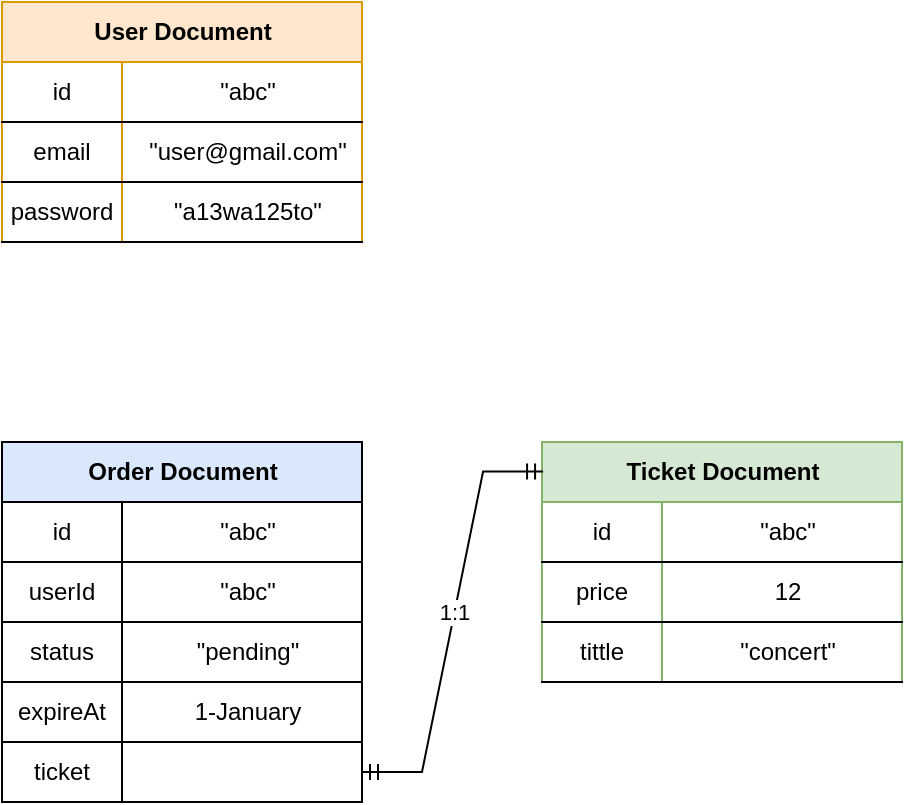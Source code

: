 <mxfile version="27.0.6">
  <diagram name="Page-1" id="NHBFQgt2syjvTIHRZzwB">
    <mxGraphModel dx="701" dy="1559" grid="1" gridSize="10" guides="1" tooltips="1" connect="1" arrows="1" fold="1" page="1" pageScale="1" pageWidth="850" pageHeight="1100" math="0" shadow="0">
      <root>
        <mxCell id="0" />
        <mxCell id="1" parent="0" />
        <mxCell id="JYRjsJSQMyFBk_tL5Sza-23" value="Ticket Document" style="shape=table;startSize=30;container=1;collapsible=1;childLayout=tableLayout;fixedRows=1;rowLines=0;fontStyle=1;align=center;resizeLast=1;html=1;swimlaneFillColor=default;strokeColor=#82b366;fillColor=#d5e8d4;" vertex="1" parent="1">
          <mxGeometry x="560" y="130" width="180" height="120" as="geometry">
            <mxRectangle x="290" y="130" width="70" height="30" as="alternateBounds" />
          </mxGeometry>
        </mxCell>
        <mxCell id="JYRjsJSQMyFBk_tL5Sza-48" style="shape=tableRow;horizontal=0;startSize=0;swimlaneHead=0;swimlaneBody=0;fillColor=none;collapsible=0;dropTarget=0;points=[[0,0.5],[1,0.5]];portConstraint=eastwest;top=0;left=0;right=0;bottom=0;align=center;" vertex="1" parent="JYRjsJSQMyFBk_tL5Sza-23">
          <mxGeometry y="30" width="180" height="30" as="geometry" />
        </mxCell>
        <mxCell id="JYRjsJSQMyFBk_tL5Sza-49" value="id" style="shape=partialRectangle;connectable=0;fillColor=none;top=0;left=0;bottom=1;right=0;editable=1;overflow=hidden;whiteSpace=wrap;html=1;align=center;" vertex="1" parent="JYRjsJSQMyFBk_tL5Sza-48">
          <mxGeometry width="60" height="30" as="geometry">
            <mxRectangle width="60" height="30" as="alternateBounds" />
          </mxGeometry>
        </mxCell>
        <mxCell id="JYRjsJSQMyFBk_tL5Sza-50" value="&quot;abc&quot;" style="shape=partialRectangle;connectable=0;fillColor=none;top=0;left=0;bottom=1;right=0;align=center;spacingLeft=6;overflow=hidden;whiteSpace=wrap;html=1;" vertex="1" parent="JYRjsJSQMyFBk_tL5Sza-48">
          <mxGeometry x="60" width="120" height="30" as="geometry">
            <mxRectangle width="120" height="30" as="alternateBounds" />
          </mxGeometry>
        </mxCell>
        <mxCell id="JYRjsJSQMyFBk_tL5Sza-27" value="" style="shape=tableRow;horizontal=0;startSize=0;swimlaneHead=0;swimlaneBody=0;fillColor=none;collapsible=0;dropTarget=0;points=[[0,0.5],[1,0.5]];portConstraint=eastwest;top=0;left=0;right=0;bottom=1;align=center;" vertex="1" parent="JYRjsJSQMyFBk_tL5Sza-23">
          <mxGeometry y="60" width="180" height="30" as="geometry" />
        </mxCell>
        <mxCell id="JYRjsJSQMyFBk_tL5Sza-28" value="price" style="shape=partialRectangle;connectable=0;fillColor=none;top=0;left=0;bottom=1;right=0;editable=1;overflow=hidden;whiteSpace=wrap;html=1;align=center;" vertex="1" parent="JYRjsJSQMyFBk_tL5Sza-27">
          <mxGeometry width="60" height="30" as="geometry">
            <mxRectangle width="60" height="30" as="alternateBounds" />
          </mxGeometry>
        </mxCell>
        <mxCell id="JYRjsJSQMyFBk_tL5Sza-29" value="12" style="shape=partialRectangle;connectable=0;fillColor=none;top=0;left=0;bottom=1;right=0;align=center;spacingLeft=6;overflow=hidden;whiteSpace=wrap;html=1;" vertex="1" parent="JYRjsJSQMyFBk_tL5Sza-27">
          <mxGeometry x="60" width="120" height="30" as="geometry">
            <mxRectangle width="120" height="30" as="alternateBounds" />
          </mxGeometry>
        </mxCell>
        <mxCell id="JYRjsJSQMyFBk_tL5Sza-30" value="" style="shape=tableRow;horizontal=0;startSize=0;swimlaneHead=0;swimlaneBody=0;fillColor=none;collapsible=0;dropTarget=0;points=[[0,0.5],[1,0.5]];portConstraint=eastwest;top=0;left=0;right=0;bottom=1;align=center;" vertex="1" parent="JYRjsJSQMyFBk_tL5Sza-23">
          <mxGeometry y="90" width="180" height="30" as="geometry" />
        </mxCell>
        <mxCell id="JYRjsJSQMyFBk_tL5Sza-31" value="tittle" style="shape=partialRectangle;connectable=0;fillColor=none;top=0;left=0;bottom=1;right=0;editable=1;overflow=hidden;whiteSpace=wrap;html=1;align=center;" vertex="1" parent="JYRjsJSQMyFBk_tL5Sza-30">
          <mxGeometry width="60" height="30" as="geometry">
            <mxRectangle width="60" height="30" as="alternateBounds" />
          </mxGeometry>
        </mxCell>
        <mxCell id="JYRjsJSQMyFBk_tL5Sza-32" value="&quot;concert&quot;" style="shape=partialRectangle;connectable=0;fillColor=none;top=0;left=0;bottom=1;right=0;align=center;spacingLeft=6;overflow=hidden;whiteSpace=wrap;html=1;" vertex="1" parent="JYRjsJSQMyFBk_tL5Sza-30">
          <mxGeometry x="60" width="120" height="30" as="geometry">
            <mxRectangle width="120" height="30" as="alternateBounds" />
          </mxGeometry>
        </mxCell>
        <mxCell id="JYRjsJSQMyFBk_tL5Sza-1" value="Order Document" style="shape=table;startSize=30;container=1;collapsible=1;childLayout=tableLayout;fixedRows=1;rowLines=0;fontStyle=1;align=center;resizeLast=1;html=1;swimlaneFillColor=default;strokeColor=default;fillColor=#dae8fc;" vertex="1" parent="1">
          <mxGeometry x="290" y="130" width="180" height="180" as="geometry">
            <mxRectangle x="290" y="130" width="70" height="30" as="alternateBounds" />
          </mxGeometry>
        </mxCell>
        <mxCell id="JYRjsJSQMyFBk_tL5Sza-44" style="shape=tableRow;horizontal=0;startSize=0;swimlaneHead=0;swimlaneBody=0;fillColor=none;collapsible=0;dropTarget=0;points=[[0,0.5],[1,0.5]];portConstraint=eastwest;top=0;left=0;right=0;bottom=1;align=center;" vertex="1" parent="JYRjsJSQMyFBk_tL5Sza-1">
          <mxGeometry y="30" width="180" height="30" as="geometry" />
        </mxCell>
        <mxCell id="JYRjsJSQMyFBk_tL5Sza-45" value="id" style="shape=partialRectangle;connectable=0;fillColor=none;top=0;left=0;bottom=1;right=0;editable=1;overflow=hidden;whiteSpace=wrap;html=1;align=center;" vertex="1" parent="JYRjsJSQMyFBk_tL5Sza-44">
          <mxGeometry width="60" height="30" as="geometry">
            <mxRectangle width="60" height="30" as="alternateBounds" />
          </mxGeometry>
        </mxCell>
        <mxCell id="JYRjsJSQMyFBk_tL5Sza-46" value="&quot;abc&quot;" style="shape=partialRectangle;connectable=0;fillColor=none;top=0;left=0;bottom=1;right=0;align=center;spacingLeft=6;overflow=hidden;whiteSpace=wrap;html=1;shadow=0;" vertex="1" parent="JYRjsJSQMyFBk_tL5Sza-44">
          <mxGeometry x="60" width="120" height="30" as="geometry">
            <mxRectangle width="120" height="30" as="alternateBounds" />
          </mxGeometry>
        </mxCell>
        <mxCell id="JYRjsJSQMyFBk_tL5Sza-5" value="" style="shape=tableRow;horizontal=0;startSize=0;swimlaneHead=0;swimlaneBody=0;fillColor=none;collapsible=0;dropTarget=0;points=[[0,0.5],[1,0.5]];portConstraint=eastwest;top=0;left=0;right=0;bottom=1;align=center;" vertex="1" parent="JYRjsJSQMyFBk_tL5Sza-1">
          <mxGeometry y="60" width="180" height="30" as="geometry" />
        </mxCell>
        <mxCell id="JYRjsJSQMyFBk_tL5Sza-6" value="userId" style="shape=partialRectangle;connectable=0;fillColor=none;top=0;left=0;bottom=1;right=0;editable=1;overflow=hidden;whiteSpace=wrap;html=1;align=center;" vertex="1" parent="JYRjsJSQMyFBk_tL5Sza-5">
          <mxGeometry width="60" height="30" as="geometry">
            <mxRectangle width="60" height="30" as="alternateBounds" />
          </mxGeometry>
        </mxCell>
        <mxCell id="JYRjsJSQMyFBk_tL5Sza-7" value="&quot;abc&quot;" style="shape=partialRectangle;connectable=0;fillColor=none;top=0;left=0;bottom=1;right=0;align=center;spacingLeft=6;overflow=hidden;whiteSpace=wrap;html=1;" vertex="1" parent="JYRjsJSQMyFBk_tL5Sza-5">
          <mxGeometry x="60" width="120" height="30" as="geometry">
            <mxRectangle width="120" height="30" as="alternateBounds" />
          </mxGeometry>
        </mxCell>
        <mxCell id="JYRjsJSQMyFBk_tL5Sza-8" value="" style="shape=tableRow;horizontal=0;startSize=0;swimlaneHead=0;swimlaneBody=0;fillColor=none;collapsible=0;dropTarget=0;points=[[0,0.5],[1,0.5]];portConstraint=eastwest;top=0;left=0;right=0;bottom=1;align=center;" vertex="1" parent="JYRjsJSQMyFBk_tL5Sza-1">
          <mxGeometry y="90" width="180" height="30" as="geometry" />
        </mxCell>
        <mxCell id="JYRjsJSQMyFBk_tL5Sza-9" value="status" style="shape=partialRectangle;connectable=0;fillColor=none;top=0;left=0;bottom=1;right=0;editable=1;overflow=hidden;whiteSpace=wrap;html=1;align=center;" vertex="1" parent="JYRjsJSQMyFBk_tL5Sza-8">
          <mxGeometry width="60" height="30" as="geometry">
            <mxRectangle width="60" height="30" as="alternateBounds" />
          </mxGeometry>
        </mxCell>
        <mxCell id="JYRjsJSQMyFBk_tL5Sza-10" value="&quot;pending&quot;" style="shape=partialRectangle;connectable=0;fillColor=none;top=0;left=0;bottom=1;right=0;align=center;spacingLeft=6;overflow=hidden;whiteSpace=wrap;html=1;" vertex="1" parent="JYRjsJSQMyFBk_tL5Sza-8">
          <mxGeometry x="60" width="120" height="30" as="geometry">
            <mxRectangle width="120" height="30" as="alternateBounds" />
          </mxGeometry>
        </mxCell>
        <mxCell id="JYRjsJSQMyFBk_tL5Sza-11" value="" style="shape=tableRow;horizontal=0;startSize=0;swimlaneHead=0;swimlaneBody=0;fillColor=none;collapsible=0;dropTarget=0;points=[[0,0.5],[1,0.5]];portConstraint=eastwest;top=0;left=0;right=0;bottom=1;align=center;" vertex="1" parent="JYRjsJSQMyFBk_tL5Sza-1">
          <mxGeometry y="120" width="180" height="30" as="geometry" />
        </mxCell>
        <mxCell id="JYRjsJSQMyFBk_tL5Sza-12" value="expireAt" style="shape=partialRectangle;connectable=0;fillColor=none;top=0;left=0;bottom=1;right=0;editable=1;overflow=hidden;whiteSpace=wrap;html=1;align=center;" vertex="1" parent="JYRjsJSQMyFBk_tL5Sza-11">
          <mxGeometry width="60" height="30" as="geometry">
            <mxRectangle width="60" height="30" as="alternateBounds" />
          </mxGeometry>
        </mxCell>
        <mxCell id="JYRjsJSQMyFBk_tL5Sza-13" value="1-January" style="shape=partialRectangle;connectable=0;fillColor=none;top=0;left=0;bottom=1;right=0;align=center;spacingLeft=6;overflow=hidden;whiteSpace=wrap;html=1;" vertex="1" parent="JYRjsJSQMyFBk_tL5Sza-11">
          <mxGeometry x="60" width="120" height="30" as="geometry">
            <mxRectangle width="120" height="30" as="alternateBounds" />
          </mxGeometry>
        </mxCell>
        <mxCell id="JYRjsJSQMyFBk_tL5Sza-20" style="shape=tableRow;horizontal=0;startSize=0;swimlaneHead=0;swimlaneBody=0;fillColor=none;collapsible=0;dropTarget=0;points=[[0,0.5],[1,0.5]];portConstraint=eastwest;top=0;left=0;right=0;bottom=1;align=center;" vertex="1" parent="JYRjsJSQMyFBk_tL5Sza-1">
          <mxGeometry y="150" width="180" height="30" as="geometry" />
        </mxCell>
        <mxCell id="JYRjsJSQMyFBk_tL5Sza-21" value="ticket" style="shape=partialRectangle;connectable=0;fillColor=none;top=0;left=0;bottom=1;right=0;editable=1;overflow=hidden;whiteSpace=wrap;html=1;align=center;" vertex="1" parent="JYRjsJSQMyFBk_tL5Sza-20">
          <mxGeometry width="60" height="30" as="geometry">
            <mxRectangle width="60" height="30" as="alternateBounds" />
          </mxGeometry>
        </mxCell>
        <mxCell id="JYRjsJSQMyFBk_tL5Sza-22" value="" style="shape=partialRectangle;connectable=0;fillColor=none;top=0;left=0;bottom=1;right=0;align=center;spacingLeft=6;overflow=hidden;whiteSpace=wrap;html=1;" vertex="1" parent="JYRjsJSQMyFBk_tL5Sza-20">
          <mxGeometry x="60" width="120" height="30" as="geometry">
            <mxRectangle width="120" height="30" as="alternateBounds" />
          </mxGeometry>
        </mxCell>
        <mxCell id="JYRjsJSQMyFBk_tL5Sza-55" value="" style="edgeStyle=entityRelationEdgeStyle;fontSize=12;html=1;endArrow=ERmandOne;startArrow=ERmandOne;rounded=0;entryX=0.003;entryY=0.123;entryDx=0;entryDy=0;entryPerimeter=0;" edge="1" parent="1" source="JYRjsJSQMyFBk_tL5Sza-20" target="JYRjsJSQMyFBk_tL5Sza-23">
          <mxGeometry width="100" height="100" relative="1" as="geometry">
            <mxPoint x="470" y="290" as="sourcePoint" />
            <mxPoint x="570" y="190" as="targetPoint" />
          </mxGeometry>
        </mxCell>
        <mxCell id="JYRjsJSQMyFBk_tL5Sza-56" value="1:1" style="edgeLabel;html=1;align=center;verticalAlign=middle;resizable=0;points=[];" vertex="1" connectable="0" parent="JYRjsJSQMyFBk_tL5Sza-55">
          <mxGeometry x="0.044" y="1" relative="1" as="geometry">
            <mxPoint as="offset" />
          </mxGeometry>
        </mxCell>
        <mxCell id="JYRjsJSQMyFBk_tL5Sza-57" value="User Document" style="shape=table;startSize=30;container=1;collapsible=1;childLayout=tableLayout;fixedRows=1;rowLines=0;fontStyle=1;align=center;resizeLast=1;html=1;swimlaneFillColor=default;strokeColor=#d79b00;fillColor=#ffe6cc;" vertex="1" parent="1">
          <mxGeometry x="290" y="-90" width="180" height="120" as="geometry">
            <mxRectangle x="290" y="130" width="70" height="30" as="alternateBounds" />
          </mxGeometry>
        </mxCell>
        <mxCell id="JYRjsJSQMyFBk_tL5Sza-58" style="shape=tableRow;horizontal=0;startSize=0;swimlaneHead=0;swimlaneBody=0;fillColor=none;collapsible=0;dropTarget=0;points=[[0,0.5],[1,0.5]];portConstraint=eastwest;top=0;left=0;right=0;bottom=1;align=center;" vertex="1" parent="JYRjsJSQMyFBk_tL5Sza-57">
          <mxGeometry y="30" width="180" height="30" as="geometry" />
        </mxCell>
        <mxCell id="JYRjsJSQMyFBk_tL5Sza-59" value="id" style="shape=partialRectangle;connectable=0;fillColor=none;top=0;left=0;bottom=1;right=0;editable=1;overflow=hidden;whiteSpace=wrap;html=1;align=center;" vertex="1" parent="JYRjsJSQMyFBk_tL5Sza-58">
          <mxGeometry width="60" height="30" as="geometry">
            <mxRectangle width="60" height="30" as="alternateBounds" />
          </mxGeometry>
        </mxCell>
        <mxCell id="JYRjsJSQMyFBk_tL5Sza-60" value="&quot;abc&quot;" style="shape=partialRectangle;connectable=0;fillColor=none;top=0;left=0;bottom=1;right=0;align=center;spacingLeft=6;overflow=hidden;whiteSpace=wrap;html=1;shadow=0;" vertex="1" parent="JYRjsJSQMyFBk_tL5Sza-58">
          <mxGeometry x="60" width="120" height="30" as="geometry">
            <mxRectangle width="120" height="30" as="alternateBounds" />
          </mxGeometry>
        </mxCell>
        <mxCell id="JYRjsJSQMyFBk_tL5Sza-61" value="" style="shape=tableRow;horizontal=0;startSize=0;swimlaneHead=0;swimlaneBody=0;fillColor=none;collapsible=0;dropTarget=0;points=[[0,0.5],[1,0.5]];portConstraint=eastwest;top=0;left=0;right=0;bottom=1;align=center;" vertex="1" parent="JYRjsJSQMyFBk_tL5Sza-57">
          <mxGeometry y="60" width="180" height="30" as="geometry" />
        </mxCell>
        <mxCell id="JYRjsJSQMyFBk_tL5Sza-62" value="email" style="shape=partialRectangle;connectable=0;fillColor=none;top=0;left=0;bottom=1;right=0;editable=1;overflow=hidden;whiteSpace=wrap;html=1;align=center;" vertex="1" parent="JYRjsJSQMyFBk_tL5Sza-61">
          <mxGeometry width="60" height="30" as="geometry">
            <mxRectangle width="60" height="30" as="alternateBounds" />
          </mxGeometry>
        </mxCell>
        <mxCell id="JYRjsJSQMyFBk_tL5Sza-63" value="&quot;user@gmail.com&quot;" style="shape=partialRectangle;connectable=0;fillColor=none;top=0;left=0;bottom=1;right=0;align=center;spacingLeft=6;overflow=hidden;whiteSpace=wrap;html=1;" vertex="1" parent="JYRjsJSQMyFBk_tL5Sza-61">
          <mxGeometry x="60" width="120" height="30" as="geometry">
            <mxRectangle width="120" height="30" as="alternateBounds" />
          </mxGeometry>
        </mxCell>
        <mxCell id="JYRjsJSQMyFBk_tL5Sza-64" value="" style="shape=tableRow;horizontal=0;startSize=0;swimlaneHead=0;swimlaneBody=0;fillColor=none;collapsible=0;dropTarget=0;points=[[0,0.5],[1,0.5]];portConstraint=eastwest;top=0;left=0;right=0;bottom=1;align=center;" vertex="1" parent="JYRjsJSQMyFBk_tL5Sza-57">
          <mxGeometry y="90" width="180" height="30" as="geometry" />
        </mxCell>
        <mxCell id="JYRjsJSQMyFBk_tL5Sza-65" value="password" style="shape=partialRectangle;connectable=0;fillColor=none;top=0;left=0;bottom=1;right=0;editable=1;overflow=hidden;whiteSpace=wrap;html=1;align=center;" vertex="1" parent="JYRjsJSQMyFBk_tL5Sza-64">
          <mxGeometry width="60" height="30" as="geometry">
            <mxRectangle width="60" height="30" as="alternateBounds" />
          </mxGeometry>
        </mxCell>
        <mxCell id="JYRjsJSQMyFBk_tL5Sza-66" value="&quot;a13wa125to&quot;" style="shape=partialRectangle;connectable=0;fillColor=none;top=0;left=0;bottom=1;right=0;align=center;spacingLeft=6;overflow=hidden;whiteSpace=wrap;html=1;" vertex="1" parent="JYRjsJSQMyFBk_tL5Sza-64">
          <mxGeometry x="60" width="120" height="30" as="geometry">
            <mxRectangle width="120" height="30" as="alternateBounds" />
          </mxGeometry>
        </mxCell>
      </root>
    </mxGraphModel>
  </diagram>
</mxfile>
